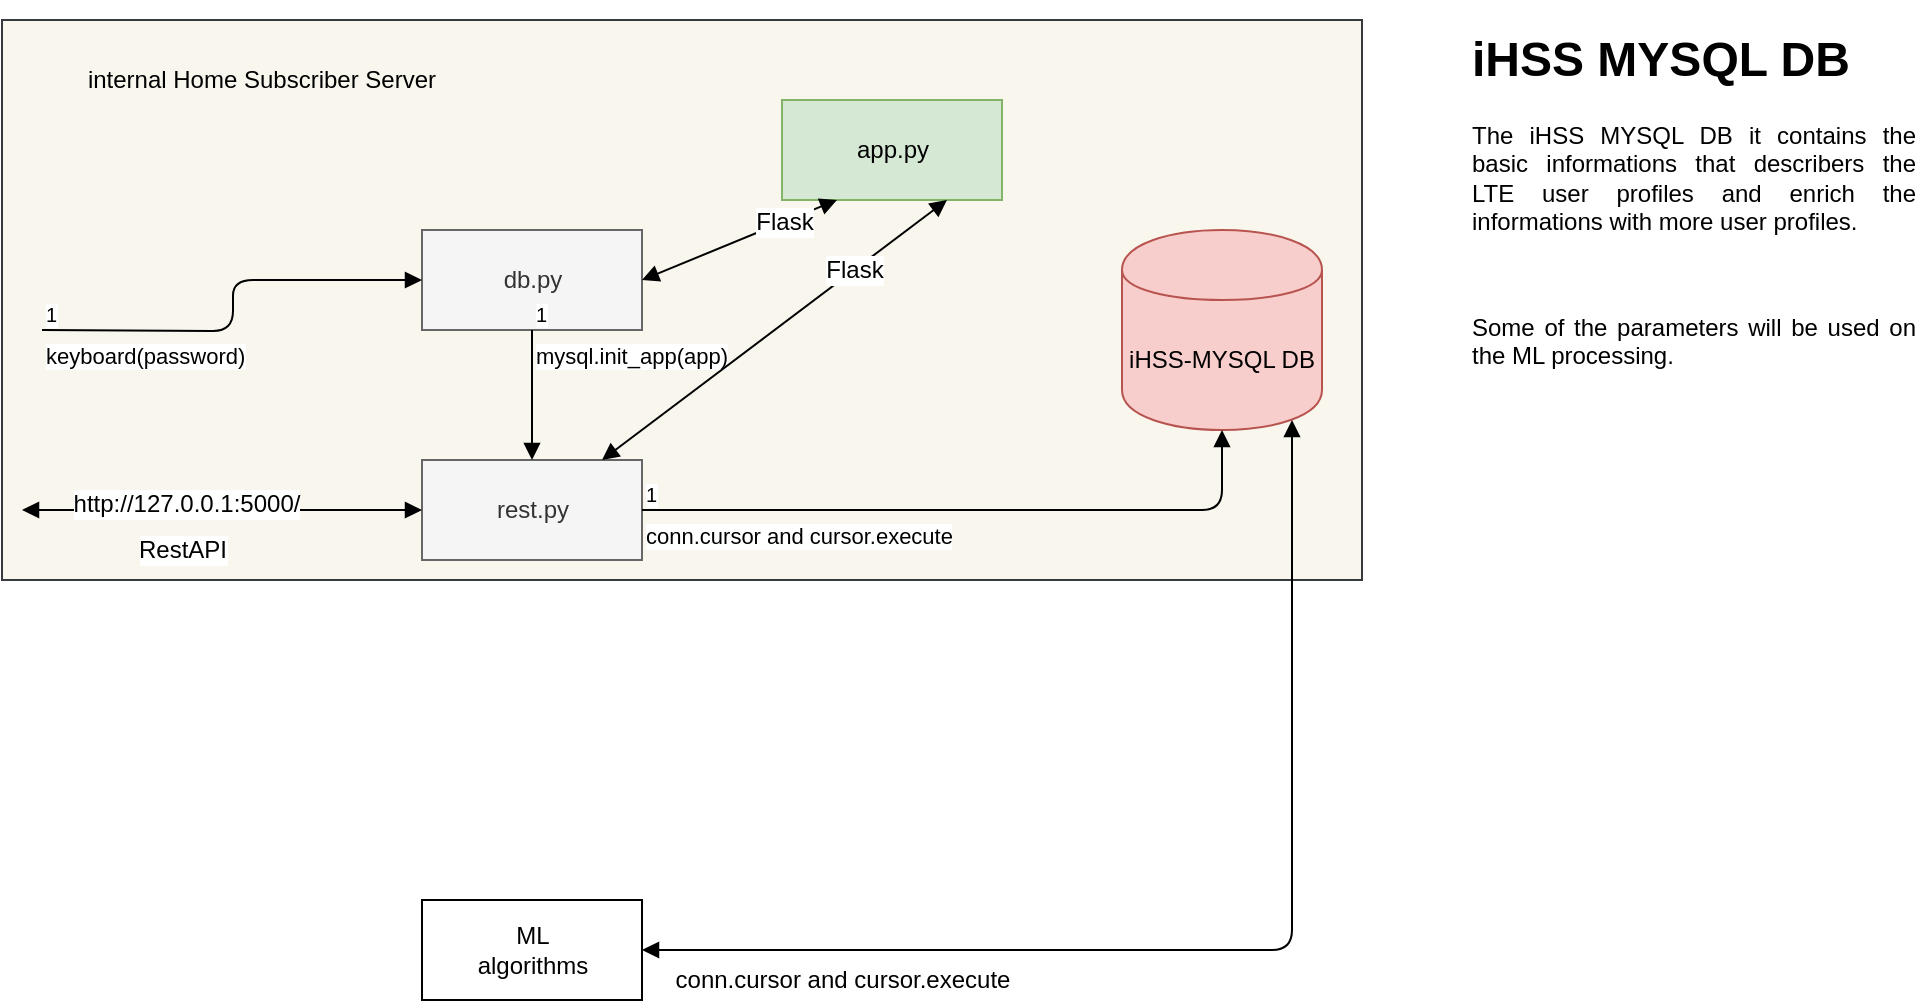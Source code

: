 <mxfile version="12.4.8" type="device"><diagram id="v4dY7vcxY4fcEDJzFjis" name="Page-1"><mxGraphModel dx="1422" dy="771" grid="1" gridSize="10" guides="1" tooltips="1" connect="1" arrows="1" fold="1" page="1" pageScale="1" pageWidth="850" pageHeight="1100" math="0" shadow="0"><root><mxCell id="0"/><mxCell id="1" parent="0"/><mxCell id="gxvpkGf_KPa67KCXxZhQ-27" value="" style="rounded=0;whiteSpace=wrap;html=1;fillColor=#f9f7ed;strokeColor=#36393d;" vertex="1" parent="1"><mxGeometry x="40" y="40" width="680" height="280" as="geometry"/></mxCell><mxCell id="gxvpkGf_KPa67KCXxZhQ-1" value="&lt;div&gt;iHSS-MYSQL DB&lt;/div&gt;" style="shape=cylinder;whiteSpace=wrap;html=1;boundedLbl=1;backgroundOutline=1;fillColor=#f8cecc;strokeColor=#b85450;" vertex="1" parent="1"><mxGeometry x="600" y="145" width="100" height="100" as="geometry"/></mxCell><mxCell id="gxvpkGf_KPa67KCXxZhQ-2" value="app.py" style="html=1;fillColor=#d5e8d4;strokeColor=#82b366;" vertex="1" parent="1"><mxGeometry x="430" y="80" width="110" height="50" as="geometry"/></mxCell><mxCell id="gxvpkGf_KPa67KCXxZhQ-3" value="db.py" style="html=1;fillColor=#f5f5f5;strokeColor=#666666;fontColor=#333333;" vertex="1" parent="1"><mxGeometry x="250" y="145" width="110" height="50" as="geometry"/></mxCell><mxCell id="gxvpkGf_KPa67KCXxZhQ-4" value="rest.py" style="html=1;fillColor=#f5f5f5;strokeColor=#666666;fontColor=#333333;" vertex="1" parent="1"><mxGeometry x="250" y="260" width="110" height="50" as="geometry"/></mxCell><mxCell id="gxvpkGf_KPa67KCXxZhQ-7" value="mysql.init_app(app)" style="endArrow=block;endFill=1;html=1;edgeStyle=orthogonalEdgeStyle;align=left;verticalAlign=top;entryX=0.5;entryY=0;entryDx=0;entryDy=0;exitX=0.5;exitY=1;exitDx=0;exitDy=0;" edge="1" parent="1" source="gxvpkGf_KPa67KCXxZhQ-3" target="gxvpkGf_KPa67KCXxZhQ-4"><mxGeometry x="-1" relative="1" as="geometry"><mxPoint x="370" y="210" as="sourcePoint"/><mxPoint x="560" y="300" as="targetPoint"/></mxGeometry></mxCell><mxCell id="gxvpkGf_KPa67KCXxZhQ-8" value="1" style="resizable=0;html=1;align=left;verticalAlign=bottom;labelBackgroundColor=#ffffff;fontSize=10;" connectable="0" vertex="1" parent="gxvpkGf_KPa67KCXxZhQ-7"><mxGeometry x="-1" relative="1" as="geometry"/></mxCell><mxCell id="gxvpkGf_KPa67KCXxZhQ-9" value="conn.cursor and cursor.execute" style="endArrow=block;endFill=1;html=1;edgeStyle=orthogonalEdgeStyle;align=left;verticalAlign=top;exitX=1;exitY=0.5;exitDx=0;exitDy=0;entryX=0.5;entryY=1;entryDx=0;entryDy=0;" edge="1" parent="1" source="gxvpkGf_KPa67KCXxZhQ-4" target="gxvpkGf_KPa67KCXxZhQ-1"><mxGeometry x="-1" relative="1" as="geometry"><mxPoint x="180" y="520" as="sourcePoint"/><mxPoint x="340" y="520" as="targetPoint"/></mxGeometry></mxCell><mxCell id="gxvpkGf_KPa67KCXxZhQ-10" value="1" style="resizable=0;html=1;align=left;verticalAlign=bottom;labelBackgroundColor=#ffffff;fontSize=10;" connectable="0" vertex="1" parent="gxvpkGf_KPa67KCXxZhQ-9"><mxGeometry x="-1" relative="1" as="geometry"/></mxCell><mxCell id="gxvpkGf_KPa67KCXxZhQ-13" value="keyboard(password)" style="endArrow=block;endFill=1;html=1;edgeStyle=orthogonalEdgeStyle;align=left;verticalAlign=top;" edge="1" parent="1" target="gxvpkGf_KPa67KCXxZhQ-3"><mxGeometry x="-1" relative="1" as="geometry"><mxPoint x="60" y="195" as="sourcePoint"/><mxPoint x="220" y="195" as="targetPoint"/></mxGeometry></mxCell><mxCell id="gxvpkGf_KPa67KCXxZhQ-14" value="1" style="resizable=0;html=1;align=left;verticalAlign=bottom;labelBackgroundColor=#ffffff;fontSize=10;" connectable="0" vertex="1" parent="gxvpkGf_KPa67KCXxZhQ-13"><mxGeometry x="-1" relative="1" as="geometry"/></mxCell><mxCell id="gxvpkGf_KPa67KCXxZhQ-15" value="" style="endArrow=block;startArrow=block;endFill=1;startFill=1;html=1;exitX=0.75;exitY=1;exitDx=0;exitDy=0;" edge="1" parent="1" source="gxvpkGf_KPa67KCXxZhQ-2"><mxGeometry width="160" relative="1" as="geometry"><mxPoint x="100" y="300" as="sourcePoint"/><mxPoint x="340" y="260" as="targetPoint"/></mxGeometry></mxCell><mxCell id="gxvpkGf_KPa67KCXxZhQ-16" value="Flask" style="text;html=1;align=center;verticalAlign=middle;resizable=0;points=[];labelBackgroundColor=#ffffff;" vertex="1" connectable="0" parent="gxvpkGf_KPa67KCXxZhQ-15"><mxGeometry x="-0.457" relative="1" as="geometry"><mxPoint as="offset"/></mxGeometry></mxCell><mxCell id="gxvpkGf_KPa67KCXxZhQ-17" value="" style="endArrow=block;startArrow=block;endFill=1;startFill=1;html=1;exitX=0.25;exitY=1;exitDx=0;exitDy=0;entryX=1;entryY=0.5;entryDx=0;entryDy=0;" edge="1" parent="1" source="gxvpkGf_KPa67KCXxZhQ-2" target="gxvpkGf_KPa67KCXxZhQ-3"><mxGeometry width="160" relative="1" as="geometry"><mxPoint x="475" y="120" as="sourcePoint"/><mxPoint x="350" y="270" as="targetPoint"/></mxGeometry></mxCell><mxCell id="gxvpkGf_KPa67KCXxZhQ-18" value="Flask" style="text;html=1;align=center;verticalAlign=middle;resizable=0;points=[];labelBackgroundColor=#ffffff;" vertex="1" connectable="0" parent="gxvpkGf_KPa67KCXxZhQ-17"><mxGeometry x="-0.457" relative="1" as="geometry"><mxPoint as="offset"/></mxGeometry></mxCell><mxCell id="gxvpkGf_KPa67KCXxZhQ-19" value="" style="endArrow=block;startArrow=block;endFill=1;startFill=1;html=1;exitX=0;exitY=0.5;exitDx=0;exitDy=0;" edge="1" parent="1" source="gxvpkGf_KPa67KCXxZhQ-4"><mxGeometry width="160" relative="1" as="geometry"><mxPoint x="304.5" y="310" as="sourcePoint"/><mxPoint x="50" y="285" as="targetPoint"/></mxGeometry></mxCell><mxCell id="gxvpkGf_KPa67KCXxZhQ-20" value="http://127.0.0.1:5000/" style="text;html=1;align=center;verticalAlign=middle;resizable=0;points=[];labelBackgroundColor=#ffffff;" vertex="1" connectable="0" parent="gxvpkGf_KPa67KCXxZhQ-19"><mxGeometry x="0.184" y="-3" relative="1" as="geometry"><mxPoint as="offset"/></mxGeometry></mxCell><mxCell id="gxvpkGf_KPa67KCXxZhQ-21" value="RestAPI" style="text;html=1;align=center;verticalAlign=middle;resizable=0;points=[];labelBackgroundColor=#ffffff;" vertex="1" connectable="0" parent="gxvpkGf_KPa67KCXxZhQ-19"><mxGeometry x="0.754" relative="1" as="geometry"><mxPoint x="54.95" y="19.37" as="offset"/></mxGeometry></mxCell><mxCell id="gxvpkGf_KPa67KCXxZhQ-22" value="&lt;div&gt;ML&lt;/div&gt;&lt;div&gt;algorithms&lt;br&gt;&lt;/div&gt;" style="html=1;" vertex="1" parent="1"><mxGeometry x="250" y="480" width="110" height="50" as="geometry"/></mxCell><mxCell id="gxvpkGf_KPa67KCXxZhQ-23" value="" style="endArrow=block;startArrow=block;endFill=1;startFill=1;html=1;exitX=1;exitY=0.5;exitDx=0;exitDy=0;entryX=0.85;entryY=0.95;entryDx=0;entryDy=0;entryPerimeter=0;" edge="1" parent="1" source="gxvpkGf_KPa67KCXxZhQ-22" target="gxvpkGf_KPa67KCXxZhQ-1"><mxGeometry width="160" relative="1" as="geometry"><mxPoint x="380" y="500" as="sourcePoint"/><mxPoint x="540" y="500" as="targetPoint"/><Array as="points"><mxPoint x="685" y="505"/></Array></mxGeometry></mxCell><mxCell id="gxvpkGf_KPa67KCXxZhQ-25" value="conn.cursor and cursor.execute" style="text;html=1;align=center;verticalAlign=middle;resizable=0;points=[];labelBackgroundColor=#ffffff;" vertex="1" connectable="0" parent="gxvpkGf_KPa67KCXxZhQ-23"><mxGeometry x="-0.848" y="-3" relative="1" as="geometry"><mxPoint x="55" y="12" as="offset"/></mxGeometry></mxCell><mxCell id="gxvpkGf_KPa67KCXxZhQ-28" value="internal Home Subscriber Server" style="text;html=1;strokeColor=none;fillColor=none;align=center;verticalAlign=middle;whiteSpace=wrap;rounded=0;" vertex="1" parent="1"><mxGeometry x="80" y="60" width="180" height="20" as="geometry"/></mxCell><mxCell id="gxvpkGf_KPa67KCXxZhQ-29" value="&lt;h1&gt;iHSS MYSQL DB&lt;br&gt;&lt;/h1&gt;&lt;p align=&quot;justify&quot;&gt;The iHSS MYSQL DB it contains the basic informations that describers the LTE user profiles and enrich the informations with more user profiles.&lt;/p&gt;&lt;p align=&quot;justify&quot;&gt;&lt;br&gt;&lt;/p&gt;&lt;p align=&quot;justify&quot;&gt;Some of the parameters will be used on the ML processing.&lt;br&gt;&lt;/p&gt;&lt;p&gt;&lt;br&gt;&lt;/p&gt;&lt;p&gt;&lt;br&gt;&lt;/p&gt;" style="text;html=1;strokeColor=none;fillColor=none;spacing=5;spacingTop=-20;whiteSpace=wrap;overflow=hidden;rounded=0;" vertex="1" parent="1"><mxGeometry x="770" y="40" width="230" height="280" as="geometry"/></mxCell></root></mxGraphModel></diagram></mxfile>